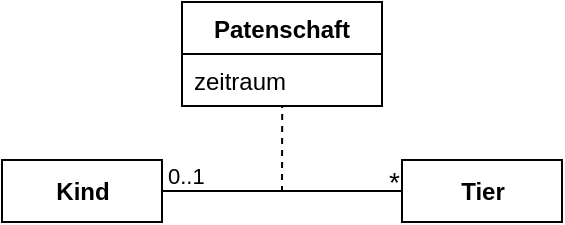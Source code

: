 <mxfile version="22.1.21" type="device">
  <diagram name="Seite-1" id="QNmsRObQdG-p_9PoiA3w">
    <mxGraphModel dx="574" dy="1482" grid="1" gridSize="10" guides="1" tooltips="1" connect="1" arrows="1" fold="1" page="1" pageScale="1" pageWidth="827" pageHeight="1169" math="0" shadow="0">
      <root>
        <mxCell id="0" />
        <mxCell id="1" parent="0" />
        <mxCell id="WHDYEQkBf0l6KUhxKHpv-1" value="&lt;b&gt;Tier&lt;/b&gt;" style="html=1;" vertex="1" parent="1">
          <mxGeometry x="280" y="-1031" width="80" height="31" as="geometry" />
        </mxCell>
        <mxCell id="WHDYEQkBf0l6KUhxKHpv-3" value="Patenschaft" style="swimlane;fontStyle=1;childLayout=stackLayout;horizontal=1;startSize=26;fillColor=default;horizontalStack=0;resizeParent=1;resizeParentMax=0;resizeLast=0;collapsible=1;marginBottom=0;" vertex="1" parent="1">
          <mxGeometry x="170" y="-1110" width="100" height="52" as="geometry" />
        </mxCell>
        <mxCell id="WHDYEQkBf0l6KUhxKHpv-4" value="zeitraum" style="text;strokeColor=none;fillColor=none;align=left;verticalAlign=top;spacingLeft=4;spacingRight=4;overflow=hidden;rotatable=0;points=[[0,0.5],[1,0.5]];portConstraint=eastwest;fontStyle=0" vertex="1" parent="WHDYEQkBf0l6KUhxKHpv-3">
          <mxGeometry y="26" width="100" height="26" as="geometry" />
        </mxCell>
        <mxCell id="WHDYEQkBf0l6KUhxKHpv-5" value="" style="endArrow=none;html=1;rounded=0;dashed=1;entryX=0.501;entryY=0.991;entryDx=0;entryDy=0;entryPerimeter=0;" edge="1" parent="1" target="WHDYEQkBf0l6KUhxKHpv-4">
          <mxGeometry width="50" height="50" relative="1" as="geometry">
            <mxPoint x="220" y="-1015" as="sourcePoint" />
            <mxPoint x="220" y="-1053" as="targetPoint" />
          </mxGeometry>
        </mxCell>
        <mxCell id="WHDYEQkBf0l6KUhxKHpv-6" value="&lt;b&gt;Kind&lt;/b&gt;" style="html=1;" vertex="1" parent="1">
          <mxGeometry x="80" y="-1031" width="80" height="31" as="geometry" />
        </mxCell>
        <mxCell id="WHDYEQkBf0l6KUhxKHpv-7" value="" style="endArrow=none;html=1;rounded=0;" edge="1" parent="1" source="WHDYEQkBf0l6KUhxKHpv-6" target="WHDYEQkBf0l6KUhxKHpv-1">
          <mxGeometry relative="1" as="geometry">
            <mxPoint x="160" y="-960" as="sourcePoint" />
            <mxPoint x="320" y="-960" as="targetPoint" />
          </mxGeometry>
        </mxCell>
        <mxCell id="WHDYEQkBf0l6KUhxKHpv-8" value="0..1" style="edgeLabel;resizable=0;html=1;align=left;verticalAlign=bottom;spacingLeft=1;spacingBottom=-1;labelBackgroundColor=none;" connectable="0" vertex="1" parent="WHDYEQkBf0l6KUhxKHpv-7">
          <mxGeometry x="-1" relative="1" as="geometry" />
        </mxCell>
        <mxCell id="WHDYEQkBf0l6KUhxKHpv-9" value="*" style="edgeLabel;resizable=0;html=1;align=right;verticalAlign=bottom;fontSize=14;spacingBottom=-6;spacingLeft=0;spacingRight=1;labelBackgroundColor=none;" connectable="0" vertex="1" parent="WHDYEQkBf0l6KUhxKHpv-7">
          <mxGeometry x="1" relative="1" as="geometry" />
        </mxCell>
      </root>
    </mxGraphModel>
  </diagram>
</mxfile>
